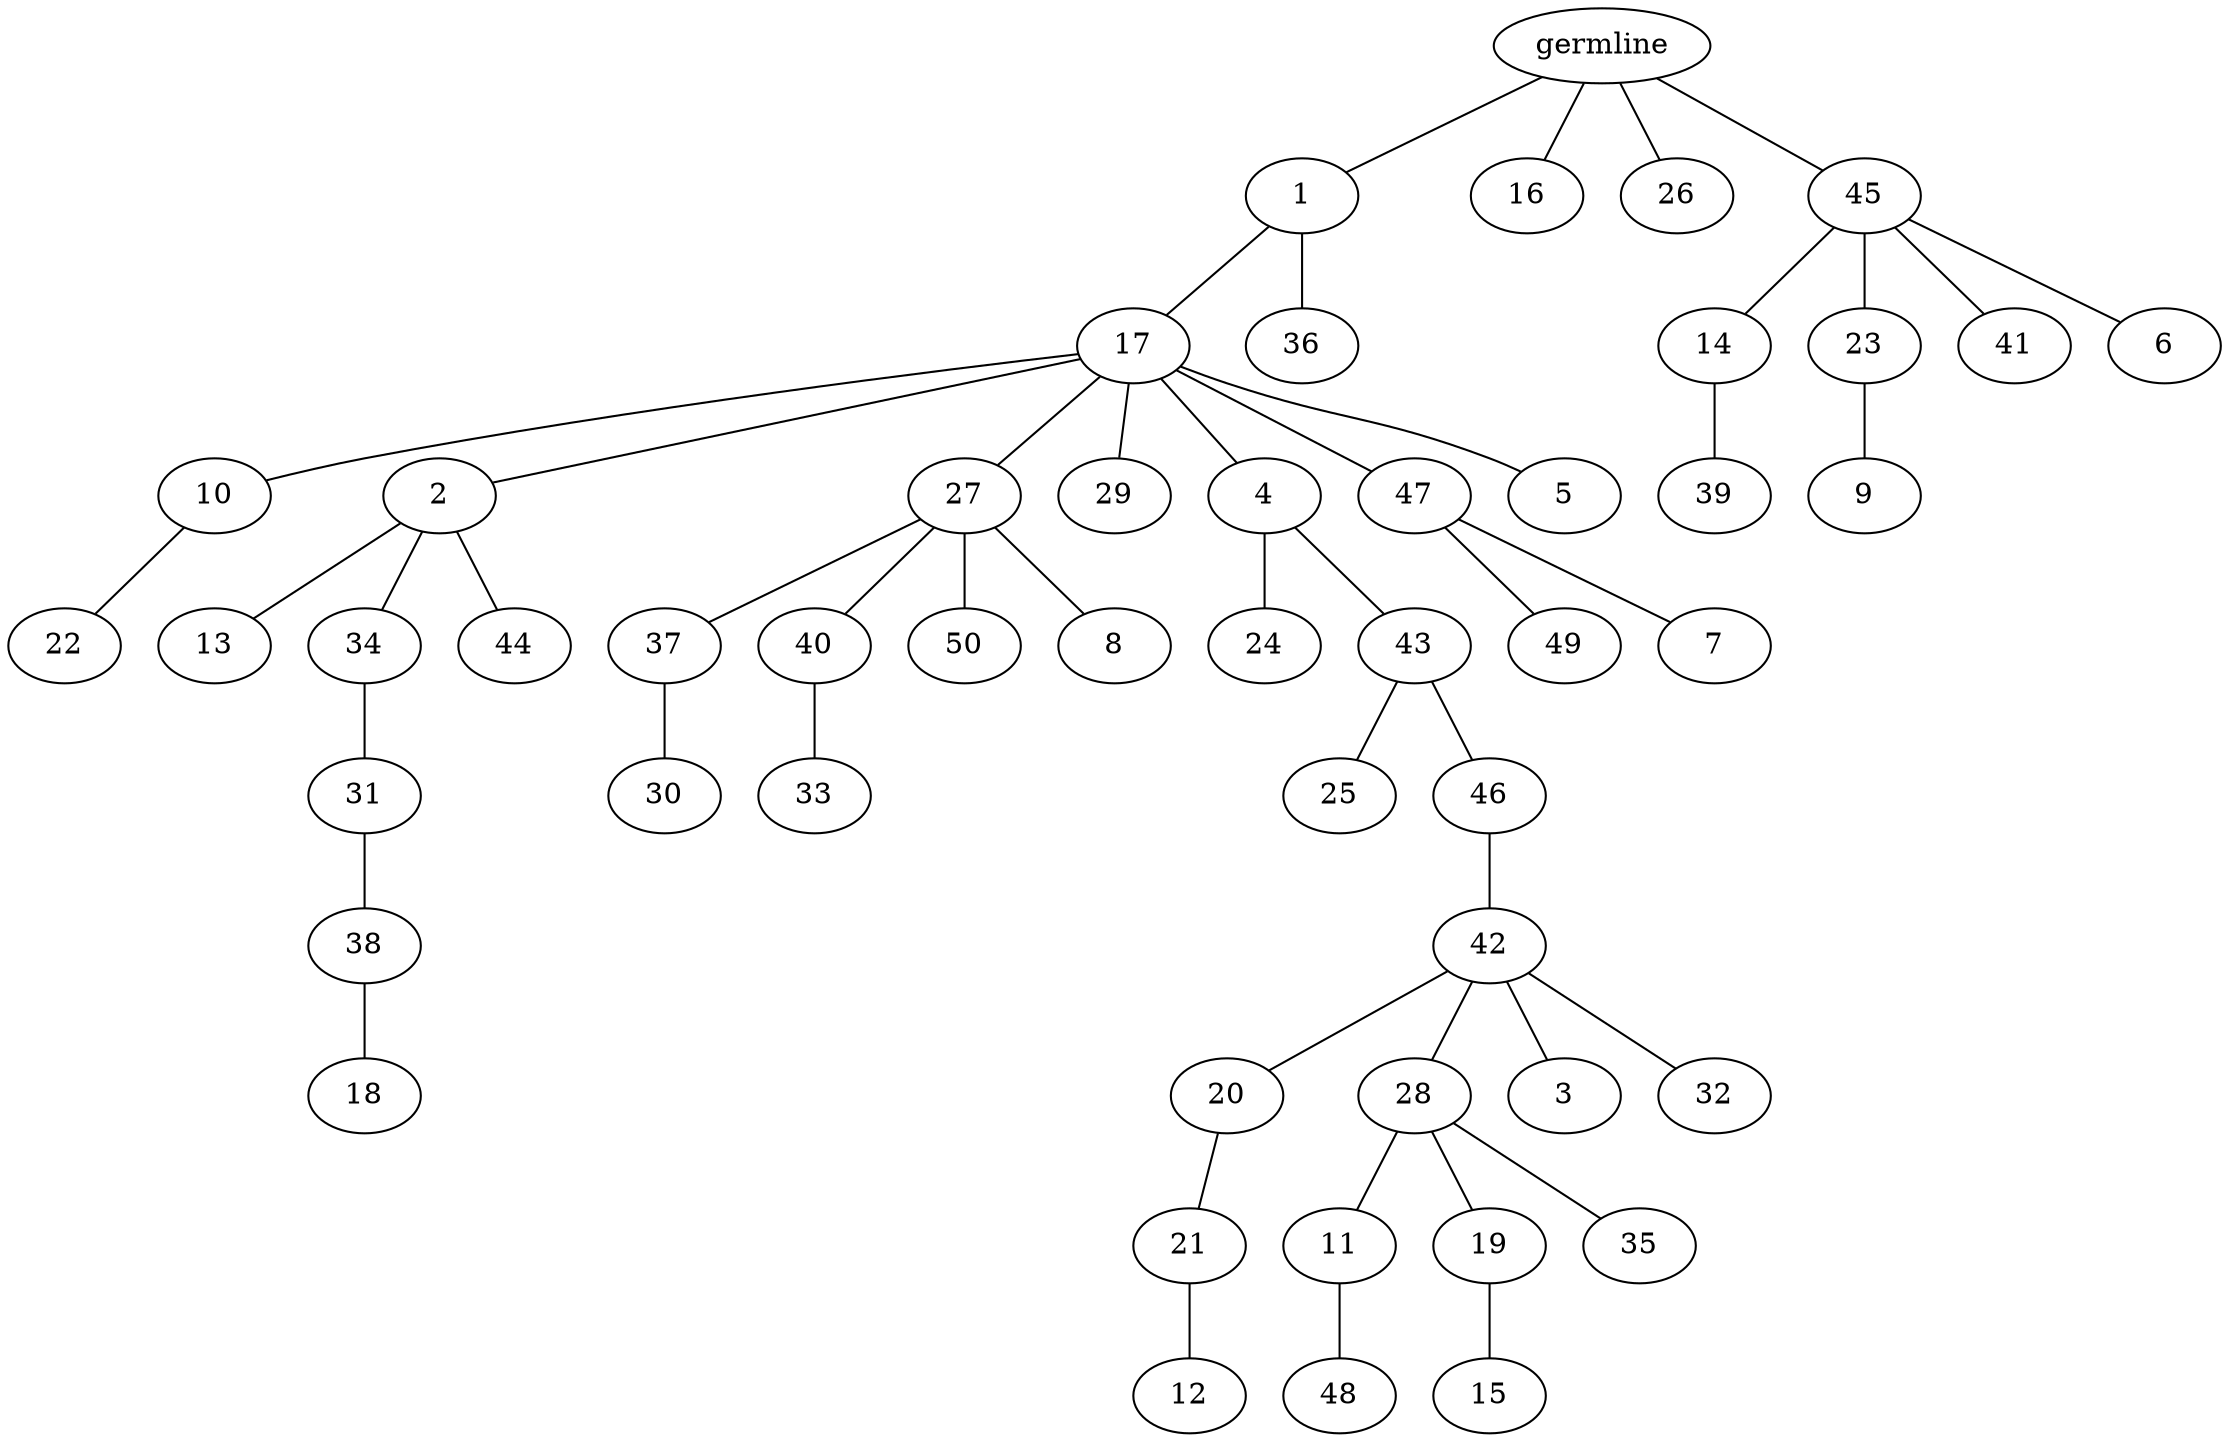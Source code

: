 graph tree {
    "139909237918832" [label="germline"];
    "139909234064640" [label="1"];
    "139909234061760" [label="17"];
    "139909234063104" [label="10"];
    "139909234063584" [label="22"];
    "139909234064976" [label="2"];
    "139909234065072" [label="13"];
    "139909234008464" [label="34"];
    "139909234010624" [label="31"];
    "139909234010528" [label="38"];
    "139909234010336" [label="18"];
    "139909234009760" [label="44"];
    "139909234065216" [label="27"];
    "139909234010912" [label="37"];
    "139909234009184" [label="30"];
    "139909234009424" [label="40"];
    "139909234009472" [label="33"];
    "139909234011776" [label="50"];
    "139909234011680" [label="8"];
    "139909234012016" [label="29"];
    "139909234009376" [label="4"];
    "139909234011200" [label="24"];
    "139909234010048" [label="43"];
    "139909234009568" [label="25"];
    "139909234009280" [label="46"];
    "139909234011152" [label="42"];
    "139909234010480" [label="20"];
    "139909231718752" [label="21"];
    "139909231721344" [label="12"];
    "139909230550272" [label="28"];
    "139909230549312" [label="11"];
    "139909230549936" [label="48"];
    "139909230548784" [label="19"];
    "139909234064592" [label="15"];
    "139909235037136" [label="35"];
    "139909231720288" [label="3"];
    "139909231722160" [label="32"];
    "139909234009520" [label="47"];
    "139909234008608" [label="49"];
    "139909234008368" [label="7"];
    "139909234009712" [label="5"];
    "139909234063680" [label="36"];
    "139909234063920" [label="16"];
    "139909234064784" [label="26"];
    "139909231720672" [label="45"];
    "139909231720432" [label="14"];
    "139909231719712" [label="39"];
    "139909231721248" [label="23"];
    "139909231722016" [label="9"];
    "139909231718800" [label="41"];
    "139909231719760" [label="6"];
    "139909237918832" -- "139909234064640";
    "139909237918832" -- "139909234063920";
    "139909237918832" -- "139909234064784";
    "139909237918832" -- "139909231720672";
    "139909234064640" -- "139909234061760";
    "139909234064640" -- "139909234063680";
    "139909234061760" -- "139909234063104";
    "139909234061760" -- "139909234064976";
    "139909234061760" -- "139909234065216";
    "139909234061760" -- "139909234012016";
    "139909234061760" -- "139909234009376";
    "139909234061760" -- "139909234009520";
    "139909234061760" -- "139909234009712";
    "139909234063104" -- "139909234063584";
    "139909234064976" -- "139909234065072";
    "139909234064976" -- "139909234008464";
    "139909234064976" -- "139909234009760";
    "139909234008464" -- "139909234010624";
    "139909234010624" -- "139909234010528";
    "139909234010528" -- "139909234010336";
    "139909234065216" -- "139909234010912";
    "139909234065216" -- "139909234009424";
    "139909234065216" -- "139909234011776";
    "139909234065216" -- "139909234011680";
    "139909234010912" -- "139909234009184";
    "139909234009424" -- "139909234009472";
    "139909234009376" -- "139909234011200";
    "139909234009376" -- "139909234010048";
    "139909234010048" -- "139909234009568";
    "139909234010048" -- "139909234009280";
    "139909234009280" -- "139909234011152";
    "139909234011152" -- "139909234010480";
    "139909234011152" -- "139909230550272";
    "139909234011152" -- "139909231720288";
    "139909234011152" -- "139909231722160";
    "139909234010480" -- "139909231718752";
    "139909231718752" -- "139909231721344";
    "139909230550272" -- "139909230549312";
    "139909230550272" -- "139909230548784";
    "139909230550272" -- "139909235037136";
    "139909230549312" -- "139909230549936";
    "139909230548784" -- "139909234064592";
    "139909234009520" -- "139909234008608";
    "139909234009520" -- "139909234008368";
    "139909231720672" -- "139909231720432";
    "139909231720672" -- "139909231721248";
    "139909231720672" -- "139909231718800";
    "139909231720672" -- "139909231719760";
    "139909231720432" -- "139909231719712";
    "139909231721248" -- "139909231722016";
}
